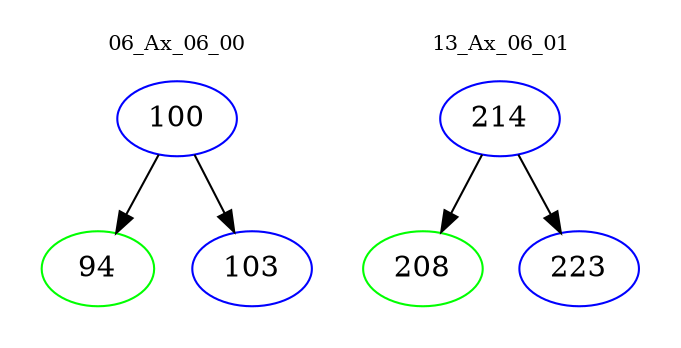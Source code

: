 digraph{
subgraph cluster_0 {
color = white
label = "06_Ax_06_00";
fontsize=10;
T0_100 [label="100", color="blue"]
T0_100 -> T0_94 [color="black"]
T0_94 [label="94", color="green"]
T0_100 -> T0_103 [color="black"]
T0_103 [label="103", color="blue"]
}
subgraph cluster_1 {
color = white
label = "13_Ax_06_01";
fontsize=10;
T1_214 [label="214", color="blue"]
T1_214 -> T1_208 [color="black"]
T1_208 [label="208", color="green"]
T1_214 -> T1_223 [color="black"]
T1_223 [label="223", color="blue"]
}
}
